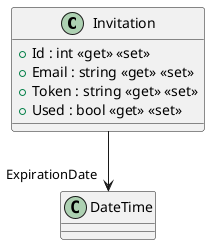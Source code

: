 @startuml
class Invitation {
    + Id : int <<get>> <<set>>
    + Email : string <<get>> <<set>>
    + Token : string <<get>> <<set>>
    + Used : bool <<get>> <<set>>
}
Invitation --> "ExpirationDate" DateTime
@enduml
